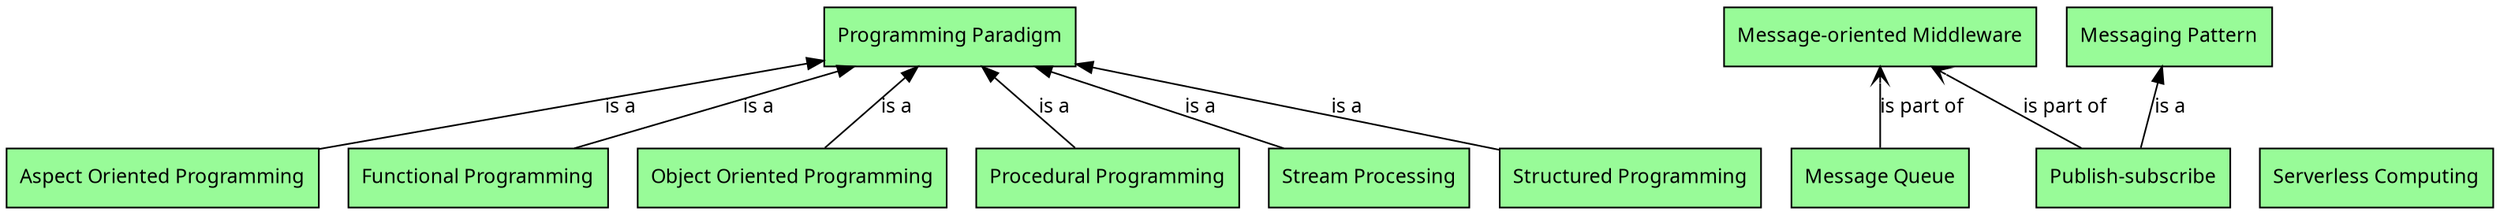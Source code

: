 digraph programming {
	rankdir = BT;
    fontname = "Verdana";
    fontsize = 12;
    node [fontname = "Verdana", fontsize = 12, shape = "record"];
    edge [fontname = "Verdana", fontsize = 12];
		
	aspect_oriented_programming [label = "Aspect Oriented Programming", style = "filled", fillcolor = "palegreen"];
	functional_programming [label = "Functional Programming", style = "filled", fillcolor = "palegreen"];
	message_oriented_middleware [label = "Message-oriented Middleware", style = "filled", fillcolor = "palegreen"];
	message_queue [label = "Message Queue", style = "filled", fillcolor = "palegreen"];
	messaging_pattern [label = "Messaging Pattern", style = "filled", fillcolor = "palegreen"];
	object_oriented_programming [label = "Object Oriented Programming", style = "filled", fillcolor = "palegreen"];
	procedural_programming [label = "Procedural Programming", style = "filled", fillcolor = "palegreen"];
	programming_paradigm [label = "Programming Paradigm", style = "filled", fillcolor = "palegreen"];
	publish_subscribe [label = "Publish-subscribe", style = "filled", fillcolor = "palegreen"];
	serverless_computing [label = "Serverless Computing", style = "filled", fillcolor = "palegreen"];
	stream_processing [label = "Stream Processing", style = "filled", fillcolor = "palegreen"];
	structured_programming [label = "Structured Programming", style = "filled", fillcolor = "palegreen"];

	/*	
	
	// configuration node
	node [shape = "record", style = "rounded, filled"];
	
	subgraph cluster00 {
		label = "";
		style = filled;
		color = grey90;
	}
	
	// item_name [label = "item_label", style = "filled", fillcolor = "palegreen"];
	// record_name [shape = "record", label = "{{<f0>interface|{<f10>(other implementers)}}|(other methods)}"];
	// record_without_properties [shape = "record", label = "{<f0>label|<f1>value}"];
	// record_with_properties [shape = "record", label = "{<f0>label|<f1>value|{{<f20>property|<f21>value}}}"];
	// interface_minor [shape = "plaintext", label = "Interface_minor"];
	// interface [label = "{<f0>Interface|<f2>+ method() : return_type\l}", style = "rounded, filled", fillcolor = "mediumpurple1"];
	// abstract_class [label = "{<f0>Abstract_Class|<f1>+ field1 : type\l+ field2 : type\l|<f2>&#170; abstract_method() : return_type\l&#537; static_method() : return_type\l+ method() : return_type\l}", style = "rounded, filled, dashed", fillcolor = "springgreen"];
	// class [label = "{<f0>Class|<f1>+ field1 : type\l+ field2 : type\l&#10765; final_field : type\l&#537; static_field : type\l|<f2>+ method() : return_type\l&#537; static_method() : return_type\l&#186; overriden_method() : return_type\l}", style = "rounded, filled", fillcolor = "springgreen"];	
	// bean_record [label = "{<f0>beanId|<f1>beanClass|{{<f20>property1|<f21>property2}}}"];
	*/
	
	publish_subscribe -> messaging_pattern [label = "is a"];
	publish_subscribe -> message_oriented_middleware [arrowhead = "vee", label = "is part of"];
	message_queue -> message_oriented_middleware [arrowhead = "vee", label = "is part of"];
	
	stream_processing -> programming_paradigm [label = "is a"];
	structured_programming -> programming_paradigm [label = "is a"];
	procedural_programming -> programming_paradigm [label = "is a"];
	object_oriented_programming -> programming_paradigm [label = "is a"];
	functional_programming -> programming_paradigm [label = "is a"];
	aspect_oriented_programming -> programming_paradigm [label = "is a"];
}

